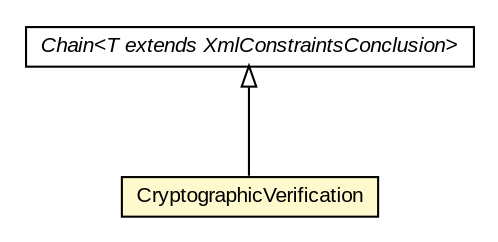 #!/usr/local/bin/dot
#
# Class diagram 
# Generated by UMLGraph version R5_6-24-gf6e263 (http://www.umlgraph.org/)
#

digraph G {
	edge [fontname="arial",fontsize=10,labelfontname="arial",labelfontsize=10];
	node [fontname="arial",fontsize=10,shape=plaintext];
	nodesep=0.25;
	ranksep=0.5;
	// eu.europa.esig.dss.validation.process.Chain<T extends eu.europa.esig.dss.jaxb.detailedreport.XmlConstraintsConclusion>
	c288881 [label=<<table title="eu.europa.esig.dss.validation.process.Chain" border="0" cellborder="1" cellspacing="0" cellpadding="2" port="p" href="../../Chain.html">
		<tr><td><table border="0" cellspacing="0" cellpadding="1">
<tr><td align="center" balign="center"><font face="arial italic"> Chain&lt;T extends XmlConstraintsConclusion&gt; </font></td></tr>
		</table></td></tr>
		</table>>, URL="../../Chain.html", fontname="arial", fontcolor="black", fontsize=10.0];
	// eu.europa.esig.dss.validation.process.bbb.cv.CryptographicVerification
	c288891 [label=<<table title="eu.europa.esig.dss.validation.process.bbb.cv.CryptographicVerification" border="0" cellborder="1" cellspacing="0" cellpadding="2" port="p" bgcolor="lemonChiffon" href="./CryptographicVerification.html">
		<tr><td><table border="0" cellspacing="0" cellpadding="1">
<tr><td align="center" balign="center"> CryptographicVerification </td></tr>
		</table></td></tr>
		</table>>, URL="./CryptographicVerification.html", fontname="arial", fontcolor="black", fontsize=10.0];
	//eu.europa.esig.dss.validation.process.bbb.cv.CryptographicVerification extends eu.europa.esig.dss.validation.process.Chain<eu.europa.esig.dss.jaxb.detailedreport.XmlCV>
	c288881:p -> c288891:p [dir=back,arrowtail=empty];
}

